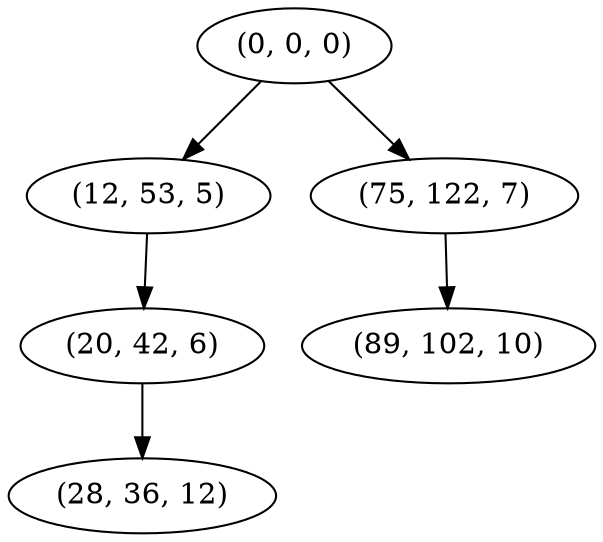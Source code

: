 digraph tree {
    "(0, 0, 0)";
    "(12, 53, 5)";
    "(20, 42, 6)";
    "(28, 36, 12)";
    "(75, 122, 7)";
    "(89, 102, 10)";
    "(0, 0, 0)" -> "(12, 53, 5)";
    "(0, 0, 0)" -> "(75, 122, 7)";
    "(12, 53, 5)" -> "(20, 42, 6)";
    "(20, 42, 6)" -> "(28, 36, 12)";
    "(75, 122, 7)" -> "(89, 102, 10)";
}
